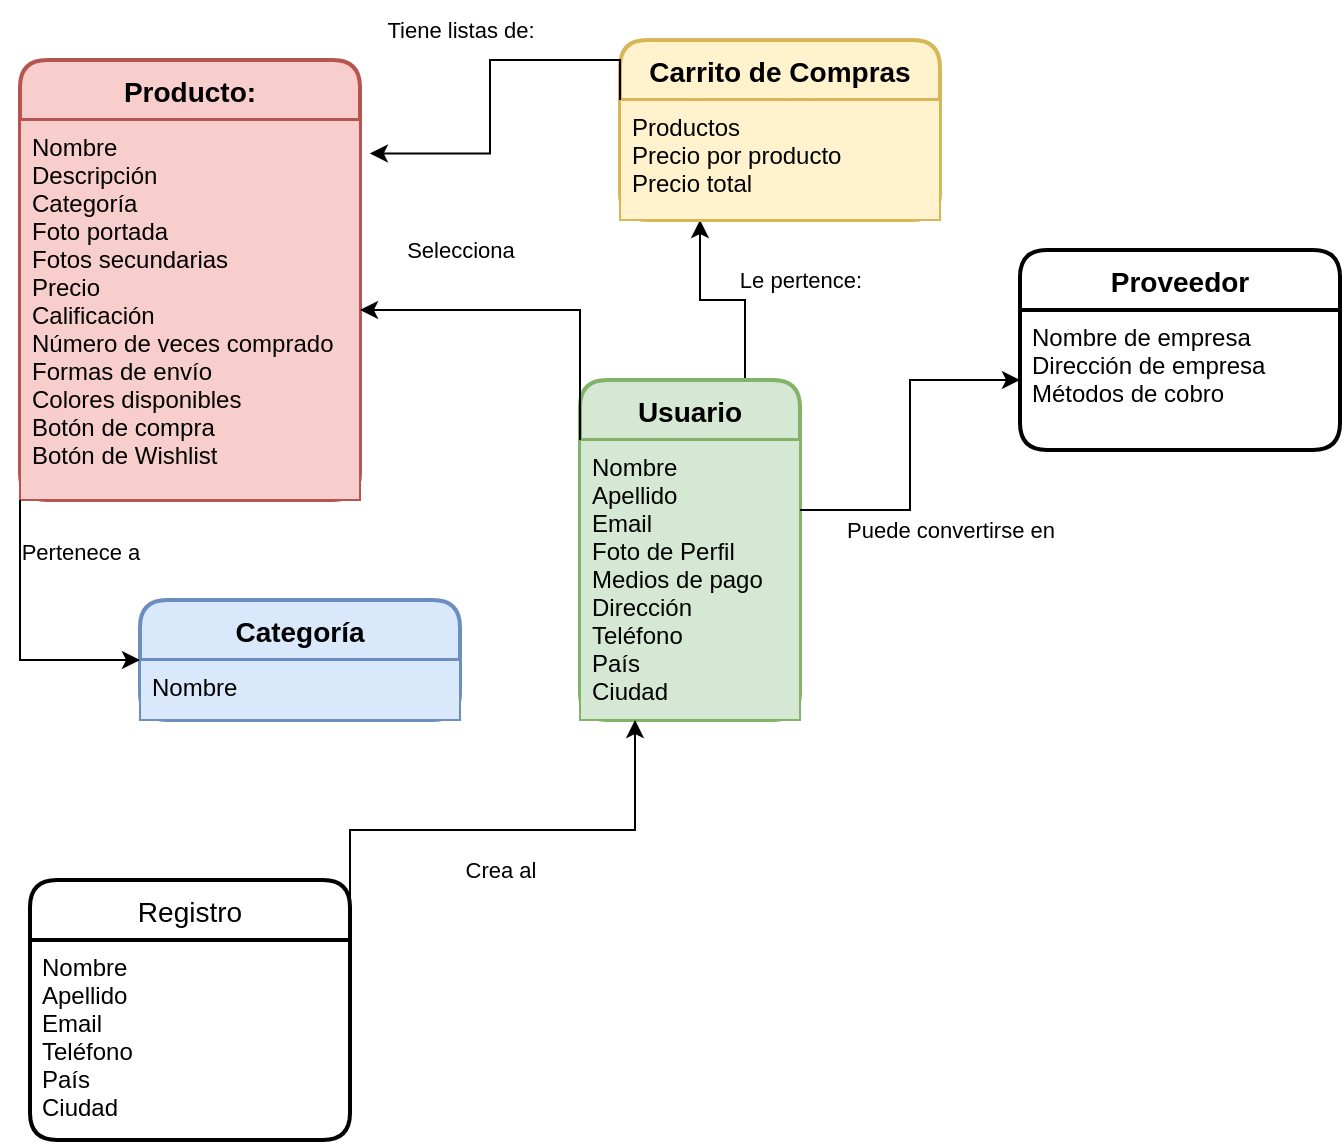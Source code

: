 <mxfile version="20.2.4" type="github">
  <diagram id="Y2fF3AKTarOZAmCpfdrd" name="Página-1">
    <mxGraphModel dx="1422" dy="762" grid="1" gridSize="10" guides="1" tooltips="1" connect="1" arrows="1" fold="1" page="1" pageScale="1" pageWidth="827" pageHeight="1169" math="0" shadow="0">
      <root>
        <mxCell id="0" />
        <mxCell id="1" parent="0" />
        <mxCell id="GQ2GzzJvCuFBXpB3eh-I-32" style="edgeStyle=orthogonalEdgeStyle;rounded=0;orthogonalLoop=1;jettySize=auto;html=1;exitX=0.75;exitY=0;exitDx=0;exitDy=0;entryX=0.25;entryY=1;entryDx=0;entryDy=0;fontSize=11;" edge="1" parent="1" source="GQ2GzzJvCuFBXpB3eh-I-7" target="GQ2GzzJvCuFBXpB3eh-I-16">
          <mxGeometry relative="1" as="geometry" />
        </mxCell>
        <mxCell id="GQ2GzzJvCuFBXpB3eh-I-7" value="Usuario" style="swimlane;childLayout=stackLayout;horizontal=1;startSize=30;horizontalStack=0;rounded=1;fontSize=14;fontStyle=1;strokeWidth=2;resizeParent=0;resizeLast=1;shadow=0;dashed=0;align=center;fillColor=#d5e8d4;strokeColor=#82b366;" vertex="1" parent="1">
          <mxGeometry x="320" y="200" width="110" height="170" as="geometry" />
        </mxCell>
        <mxCell id="GQ2GzzJvCuFBXpB3eh-I-8" value="Nombre&#xa;Apellido&#xa;Email&#xa;Foto de Perfil&#xa;Medios de pago&#xa;Dirección&#xa;Teléfono&#xa;País&#xa;Ciudad" style="align=left;strokeColor=#82b366;fillColor=#d5e8d4;spacingLeft=4;fontSize=12;verticalAlign=top;resizable=0;rotatable=0;part=1;" vertex="1" parent="GQ2GzzJvCuFBXpB3eh-I-7">
          <mxGeometry y="30" width="110" height="140" as="geometry" />
        </mxCell>
        <mxCell id="GQ2GzzJvCuFBXpB3eh-I-9" value="Producto:" style="swimlane;childLayout=stackLayout;horizontal=1;startSize=30;horizontalStack=0;rounded=1;fontSize=14;fontStyle=1;strokeWidth=2;resizeParent=0;resizeLast=1;shadow=0;dashed=0;align=center;fillColor=#f8cecc;strokeColor=#b85450;" vertex="1" parent="1">
          <mxGeometry x="40" y="40" width="170" height="220" as="geometry" />
        </mxCell>
        <mxCell id="GQ2GzzJvCuFBXpB3eh-I-10" value="Nombre&#xa;Descripción&#xa;Categoría&#xa;Foto portada&#xa;Fotos secundarias&#xa;Precio&#xa;Calificación&#xa;Número de veces comprado&#xa;Formas de envío&#xa;Colores disponibles&#xa;Botón de compra&#xa;Botón de Wishlist" style="align=left;strokeColor=#b85450;fillColor=#f8cecc;spacingLeft=4;fontSize=12;verticalAlign=top;resizable=0;rotatable=0;part=1;" vertex="1" parent="GQ2GzzJvCuFBXpB3eh-I-9">
          <mxGeometry y="30" width="170" height="190" as="geometry" />
        </mxCell>
        <mxCell id="GQ2GzzJvCuFBXpB3eh-I-11" value="Categoría" style="swimlane;childLayout=stackLayout;horizontal=1;startSize=30;horizontalStack=0;rounded=1;fontSize=14;fontStyle=1;strokeWidth=2;resizeParent=0;resizeLast=1;shadow=0;dashed=0;align=center;fillColor=#dae8fc;strokeColor=#6c8ebf;" vertex="1" parent="1">
          <mxGeometry x="100" y="310" width="160" height="60" as="geometry">
            <mxRectangle x="150" y="310" width="110" height="30" as="alternateBounds" />
          </mxGeometry>
        </mxCell>
        <mxCell id="GQ2GzzJvCuFBXpB3eh-I-12" value="Nombre" style="align=left;strokeColor=#6c8ebf;fillColor=#dae8fc;spacingLeft=4;fontSize=12;verticalAlign=top;resizable=0;rotatable=0;part=1;" vertex="1" parent="GQ2GzzJvCuFBXpB3eh-I-11">
          <mxGeometry y="30" width="160" height="30" as="geometry" />
        </mxCell>
        <mxCell id="GQ2GzzJvCuFBXpB3eh-I-15" value="Carrito de Compras" style="swimlane;childLayout=stackLayout;horizontal=1;startSize=30;horizontalStack=0;rounded=1;fontSize=14;fontStyle=1;strokeWidth=2;resizeParent=0;resizeLast=1;shadow=0;dashed=0;align=center;fillColor=#fff2cc;strokeColor=#d6b656;" vertex="1" parent="1">
          <mxGeometry x="340" y="30" width="160" height="90" as="geometry" />
        </mxCell>
        <mxCell id="GQ2GzzJvCuFBXpB3eh-I-16" value="Productos&#xa;Precio por producto&#xa;Precio total" style="align=left;strokeColor=#d6b656;fillColor=#fff2cc;spacingLeft=4;fontSize=12;verticalAlign=top;resizable=0;rotatable=0;part=1;" vertex="1" parent="GQ2GzzJvCuFBXpB3eh-I-15">
          <mxGeometry y="30" width="160" height="60" as="geometry" />
        </mxCell>
        <mxCell id="GQ2GzzJvCuFBXpB3eh-I-20" value="&lt;font style=&quot;font-size: 11px;&quot;&gt;Pertenece a&lt;/font&gt;" style="text;html=1;align=center;verticalAlign=middle;resizable=0;points=[];autosize=1;strokeColor=none;fillColor=none;fontSize=14;" vertex="1" parent="1">
          <mxGeometry x="30" y="270" width="80" height="30" as="geometry" />
        </mxCell>
        <mxCell id="GQ2GzzJvCuFBXpB3eh-I-22" style="edgeStyle=orthogonalEdgeStyle;rounded=0;orthogonalLoop=1;jettySize=auto;html=1;exitX=0;exitY=1;exitDx=0;exitDy=0;entryX=0;entryY=0.5;entryDx=0;entryDy=0;fontSize=11;" edge="1" parent="1" source="GQ2GzzJvCuFBXpB3eh-I-10" target="GQ2GzzJvCuFBXpB3eh-I-11">
          <mxGeometry relative="1" as="geometry" />
        </mxCell>
        <mxCell id="GQ2GzzJvCuFBXpB3eh-I-25" style="edgeStyle=orthogonalEdgeStyle;rounded=0;orthogonalLoop=1;jettySize=auto;html=1;exitX=0;exitY=0;exitDx=0;exitDy=0;fontSize=11;" edge="1" parent="1" source="GQ2GzzJvCuFBXpB3eh-I-8" target="GQ2GzzJvCuFBXpB3eh-I-10">
          <mxGeometry relative="1" as="geometry" />
        </mxCell>
        <mxCell id="GQ2GzzJvCuFBXpB3eh-I-26" value="Tiene listas de:" style="text;html=1;align=center;verticalAlign=middle;resizable=0;points=[];autosize=1;strokeColor=none;fillColor=none;fontSize=11;" vertex="1" parent="1">
          <mxGeometry x="210" y="10" width="100" height="30" as="geometry" />
        </mxCell>
        <mxCell id="GQ2GzzJvCuFBXpB3eh-I-28" style="edgeStyle=orthogonalEdgeStyle;rounded=0;orthogonalLoop=1;jettySize=auto;html=1;exitX=0;exitY=0;exitDx=0;exitDy=0;entryX=1.029;entryY=0.088;entryDx=0;entryDy=0;entryPerimeter=0;fontSize=11;" edge="1" parent="1" source="GQ2GzzJvCuFBXpB3eh-I-16" target="GQ2GzzJvCuFBXpB3eh-I-10">
          <mxGeometry relative="1" as="geometry" />
        </mxCell>
        <mxCell id="GQ2GzzJvCuFBXpB3eh-I-29" value="Selecciona" style="text;html=1;align=center;verticalAlign=middle;resizable=0;points=[];autosize=1;strokeColor=none;fillColor=none;fontSize=11;" vertex="1" parent="1">
          <mxGeometry x="220" y="120" width="80" height="30" as="geometry" />
        </mxCell>
        <mxCell id="GQ2GzzJvCuFBXpB3eh-I-33" value="Le pertence:" style="text;html=1;align=center;verticalAlign=middle;resizable=0;points=[];autosize=1;strokeColor=none;fillColor=none;fontSize=11;" vertex="1" parent="1">
          <mxGeometry x="390" y="135" width="80" height="30" as="geometry" />
        </mxCell>
        <mxCell id="GQ2GzzJvCuFBXpB3eh-I-34" value="Proveedor" style="swimlane;childLayout=stackLayout;horizontal=1;startSize=30;horizontalStack=0;rounded=1;fontSize=14;fontStyle=1;strokeWidth=2;resizeParent=0;resizeLast=1;shadow=0;dashed=0;align=center;" vertex="1" parent="1">
          <mxGeometry x="540" y="135" width="160" height="100" as="geometry" />
        </mxCell>
        <mxCell id="GQ2GzzJvCuFBXpB3eh-I-35" value="Nombre de empresa&#xa;Dirección de empresa&#xa;Métodos de cobro" style="align=left;strokeColor=none;fillColor=none;spacingLeft=4;fontSize=12;verticalAlign=top;resizable=0;rotatable=0;part=1;" vertex="1" parent="GQ2GzzJvCuFBXpB3eh-I-34">
          <mxGeometry y="30" width="160" height="70" as="geometry" />
        </mxCell>
        <mxCell id="GQ2GzzJvCuFBXpB3eh-I-39" style="edgeStyle=orthogonalEdgeStyle;rounded=0;orthogonalLoop=1;jettySize=auto;html=1;exitX=1;exitY=0.25;exitDx=0;exitDy=0;fontSize=11;" edge="1" parent="1" source="GQ2GzzJvCuFBXpB3eh-I-8" target="GQ2GzzJvCuFBXpB3eh-I-35">
          <mxGeometry relative="1" as="geometry" />
        </mxCell>
        <mxCell id="GQ2GzzJvCuFBXpB3eh-I-40" value="Puede convertirse en" style="text;html=1;align=center;verticalAlign=middle;resizable=0;points=[];autosize=1;strokeColor=none;fillColor=none;fontSize=11;" vertex="1" parent="1">
          <mxGeometry x="440" y="260" width="130" height="30" as="geometry" />
        </mxCell>
        <mxCell id="GQ2GzzJvCuFBXpB3eh-I-46" value="Registro" style="swimlane;childLayout=stackLayout;horizontal=1;startSize=30;horizontalStack=0;rounded=1;fontSize=14;fontStyle=0;strokeWidth=2;resizeParent=0;resizeLast=1;shadow=0;dashed=0;align=center;" vertex="1" parent="1">
          <mxGeometry x="45" y="450" width="160" height="130" as="geometry" />
        </mxCell>
        <mxCell id="GQ2GzzJvCuFBXpB3eh-I-47" value="Nombre&#xa;Apellido&#xa;Email&#xa;Teléfono&#xa;País&#xa;Ciudad" style="align=left;strokeColor=none;fillColor=none;spacingLeft=4;fontSize=12;verticalAlign=top;resizable=0;rotatable=0;part=1;" vertex="1" parent="GQ2GzzJvCuFBXpB3eh-I-46">
          <mxGeometry y="30" width="160" height="100" as="geometry" />
        </mxCell>
        <mxCell id="GQ2GzzJvCuFBXpB3eh-I-51" style="edgeStyle=orthogonalEdgeStyle;rounded=0;orthogonalLoop=1;jettySize=auto;html=1;exitX=1;exitY=0;exitDx=0;exitDy=0;entryX=0.25;entryY=1;entryDx=0;entryDy=0;fontSize=11;" edge="1" parent="1" source="GQ2GzzJvCuFBXpB3eh-I-47" target="GQ2GzzJvCuFBXpB3eh-I-8">
          <mxGeometry relative="1" as="geometry" />
        </mxCell>
        <mxCell id="GQ2GzzJvCuFBXpB3eh-I-52" value="Crea al" style="text;html=1;align=center;verticalAlign=middle;resizable=0;points=[];autosize=1;strokeColor=none;fillColor=none;fontSize=11;" vertex="1" parent="1">
          <mxGeometry x="250" y="430" width="60" height="30" as="geometry" />
        </mxCell>
      </root>
    </mxGraphModel>
  </diagram>
</mxfile>
